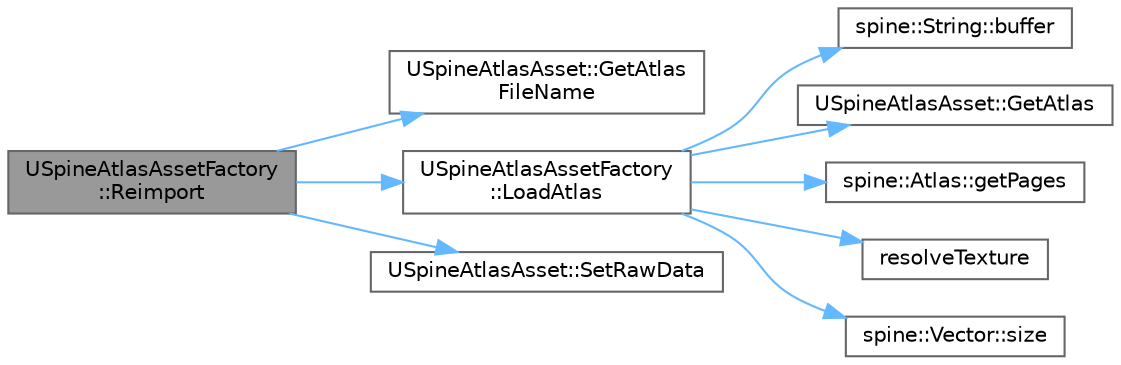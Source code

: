 digraph "USpineAtlasAssetFactory::Reimport"
{
 // LATEX_PDF_SIZE
  bgcolor="transparent";
  edge [fontname=Helvetica,fontsize=10,labelfontname=Helvetica,labelfontsize=10];
  node [fontname=Helvetica,fontsize=10,shape=box,height=0.2,width=0.4];
  rankdir="LR";
  Node1 [id="Node000001",label="USpineAtlasAssetFactory\l::Reimport",height=0.2,width=0.4,color="gray40", fillcolor="grey60", style="filled", fontcolor="black",tooltip=" "];
  Node1 -> Node2 [id="edge1_Node000001_Node000002",color="steelblue1",style="solid",tooltip=" "];
  Node2 [id="Node000002",label="USpineAtlasAsset::GetAtlas\lFileName",height=0.2,width=0.4,color="grey40", fillcolor="white", style="filled",URL="$class_u_spine_atlas_asset.html#af411946c870830fd4f7ab2cc9ce9e397",tooltip=" "];
  Node1 -> Node3 [id="edge2_Node000001_Node000003",color="steelblue1",style="solid",tooltip=" "];
  Node3 [id="Node000003",label="USpineAtlasAssetFactory\l::LoadAtlas",height=0.2,width=0.4,color="grey40", fillcolor="white", style="filled",URL="$class_u_spine_atlas_asset_factory.html#a56962e916ec694491a68e61cf37e18e8",tooltip=" "];
  Node3 -> Node4 [id="edge3_Node000003_Node000004",color="steelblue1",style="solid",tooltip=" "];
  Node4 [id="Node000004",label="spine::String::buffer",height=0.2,width=0.4,color="grey40", fillcolor="white", style="filled",URL="$classspine_1_1_string.html#a7a6a5c45e2a732eb90cedf07434315b0",tooltip=" "];
  Node3 -> Node5 [id="edge4_Node000003_Node000005",color="steelblue1",style="solid",tooltip=" "];
  Node5 [id="Node000005",label="USpineAtlasAsset::GetAtlas",height=0.2,width=0.4,color="grey40", fillcolor="white", style="filled",URL="$class_u_spine_atlas_asset.html#aa5af5ab32841353e4b8f9a179e9e3754",tooltip=" "];
  Node3 -> Node6 [id="edge5_Node000003_Node000006",color="steelblue1",style="solid",tooltip=" "];
  Node6 [id="Node000006",label="spine::Atlas::getPages",height=0.2,width=0.4,color="grey40", fillcolor="white", style="filled",URL="$classspine_1_1_atlas.html#a4137082bafba8d1ee5fac23286a2fec3",tooltip=" "];
  Node3 -> Node7 [id="edge6_Node000003_Node000007",color="steelblue1",style="solid",tooltip=" "];
  Node7 [id="Node000007",label="resolveTexture",height=0.2,width=0.4,color="grey40", fillcolor="white", style="filled",URL="$_spine_atlas_import_factory_8cpp.html#a4711925c0464274c830aedf2ca732c19",tooltip=" "];
  Node3 -> Node8 [id="edge7_Node000003_Node000008",color="steelblue1",style="solid",tooltip=" "];
  Node8 [id="Node000008",label="spine::Vector::size",height=0.2,width=0.4,color="grey40", fillcolor="white", style="filled",URL="$classspine_1_1_vector.html#a9a93bc1e4174a3abf92154b3c1017542",tooltip=" "];
  Node1 -> Node9 [id="edge8_Node000001_Node000009",color="steelblue1",style="solid",tooltip=" "];
  Node9 [id="Node000009",label="USpineAtlasAsset::SetRawData",height=0.2,width=0.4,color="grey40", fillcolor="white", style="filled",URL="$class_u_spine_atlas_asset.html#a6971b3c70cc3538d255732cf9963bf08",tooltip=" "];
}
